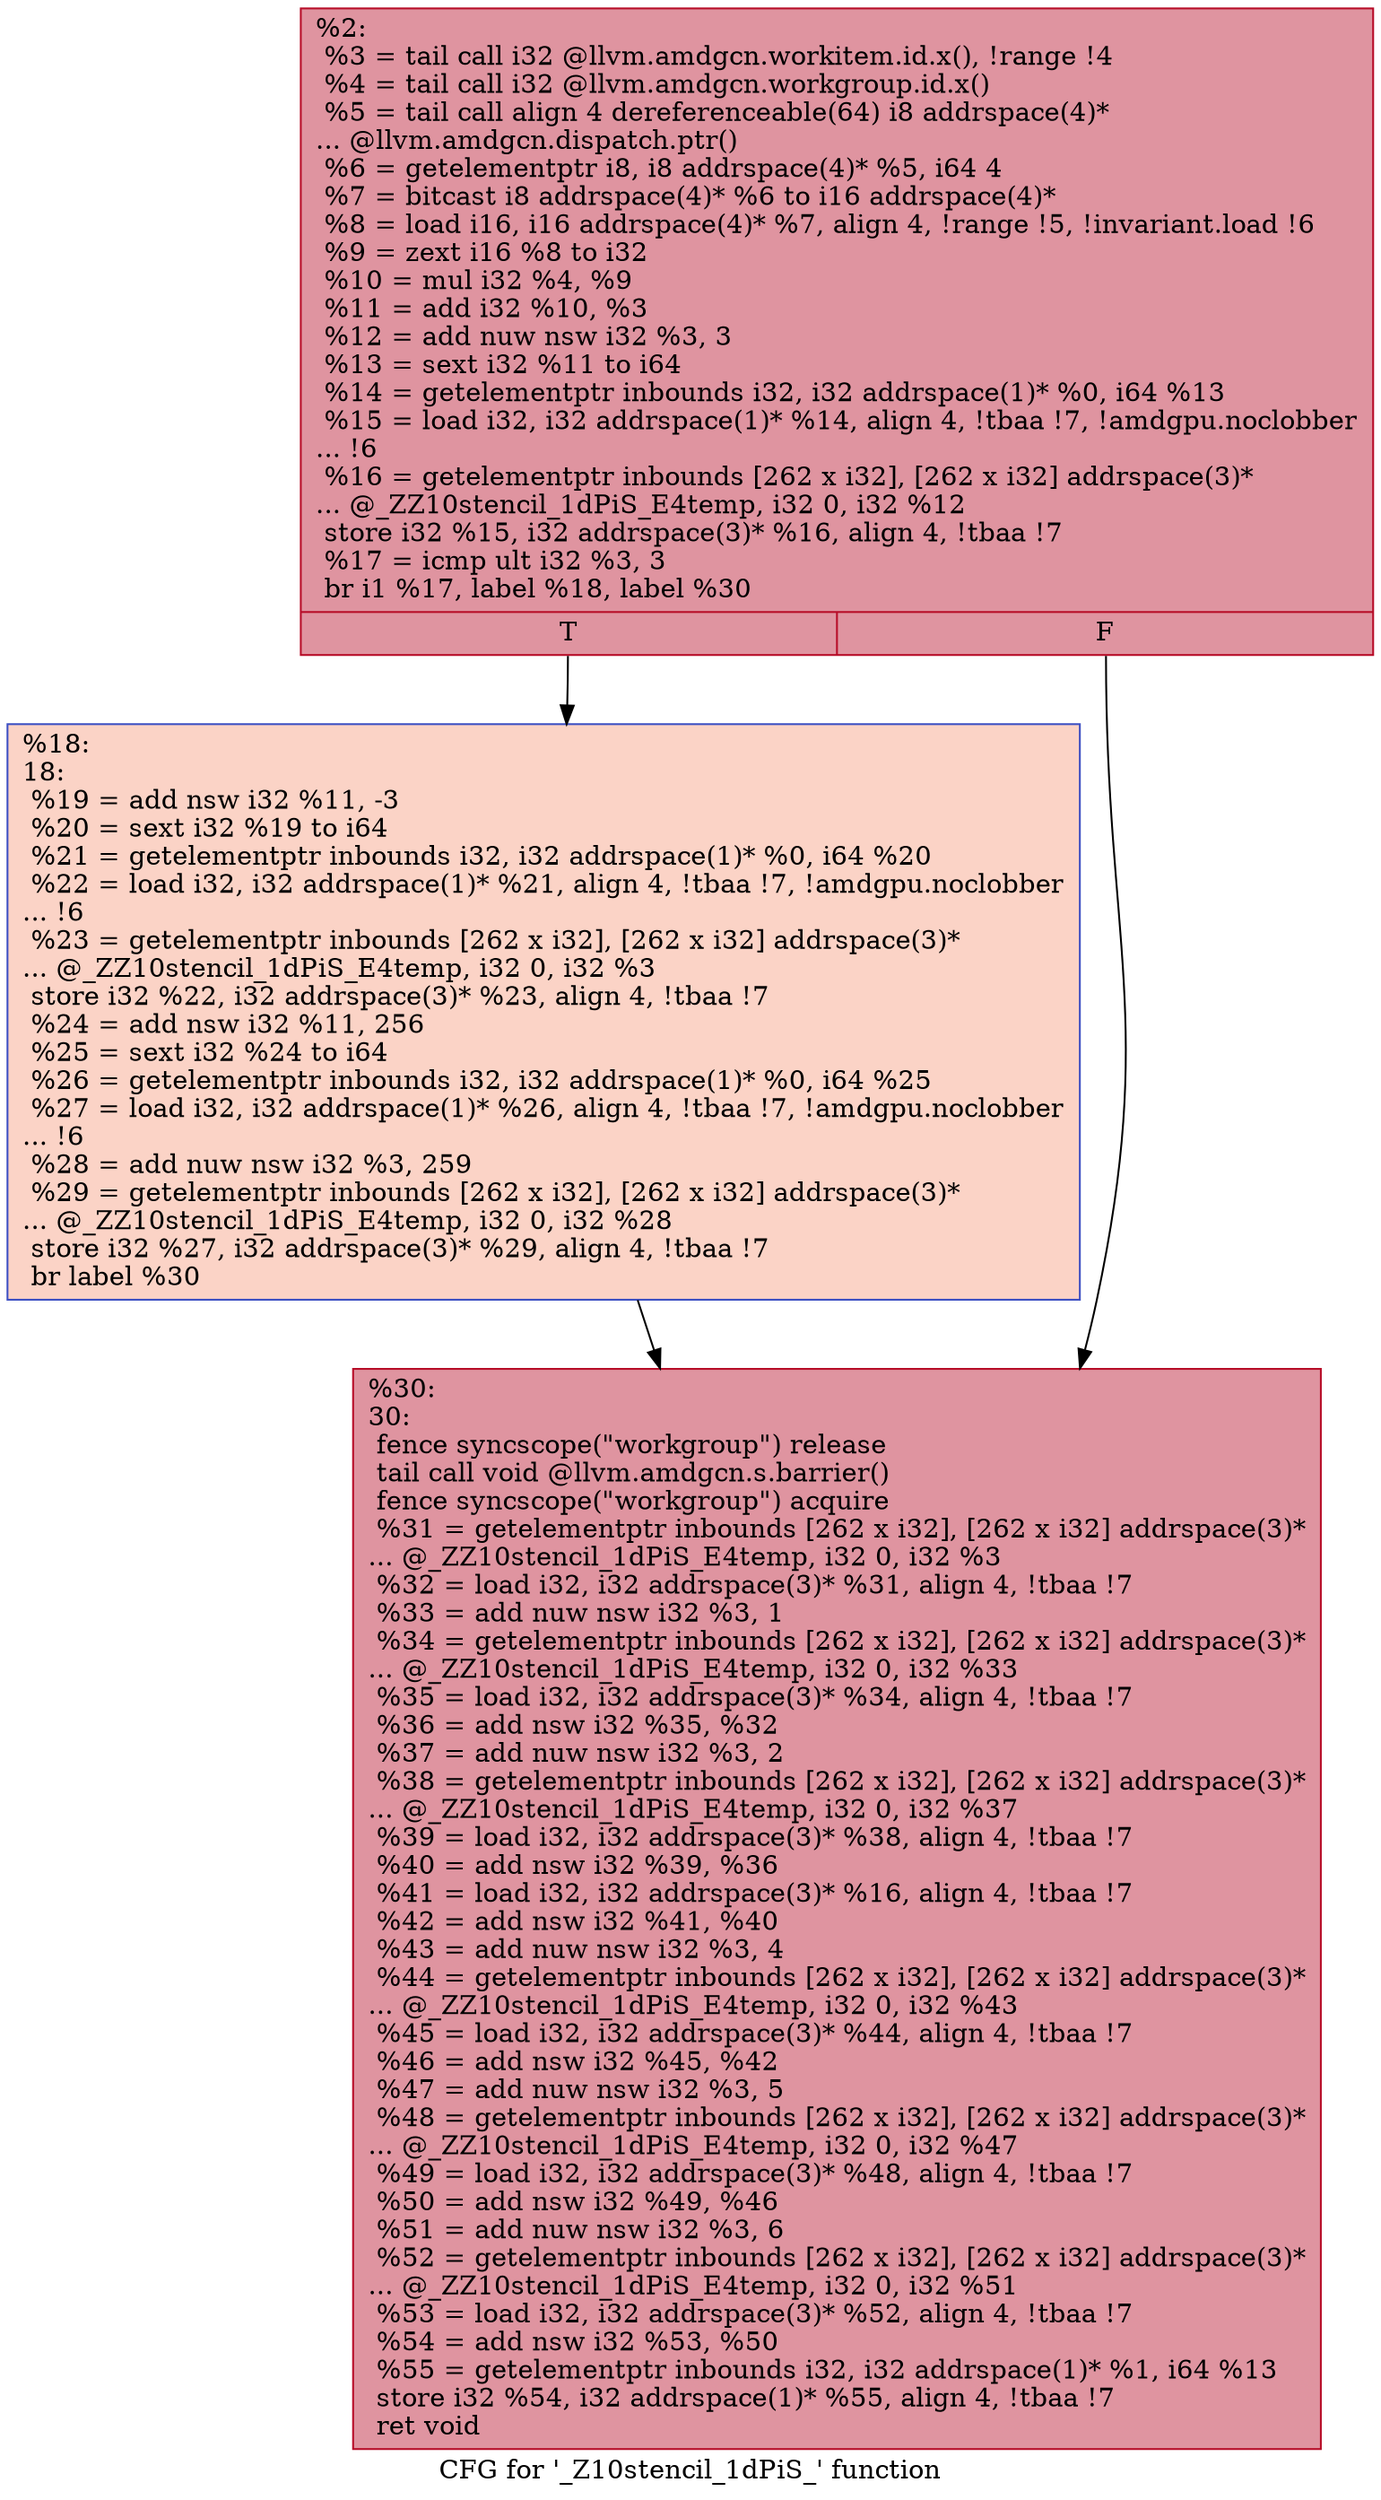 digraph "CFG for '_Z10stencil_1dPiS_' function" {
	label="CFG for '_Z10stencil_1dPiS_' function";

	Node0x5b7f550 [shape=record,color="#b70d28ff", style=filled, fillcolor="#b70d2870",label="{%2:\l  %3 = tail call i32 @llvm.amdgcn.workitem.id.x(), !range !4\l  %4 = tail call i32 @llvm.amdgcn.workgroup.id.x()\l  %5 = tail call align 4 dereferenceable(64) i8 addrspace(4)*\l... @llvm.amdgcn.dispatch.ptr()\l  %6 = getelementptr i8, i8 addrspace(4)* %5, i64 4\l  %7 = bitcast i8 addrspace(4)* %6 to i16 addrspace(4)*\l  %8 = load i16, i16 addrspace(4)* %7, align 4, !range !5, !invariant.load !6\l  %9 = zext i16 %8 to i32\l  %10 = mul i32 %4, %9\l  %11 = add i32 %10, %3\l  %12 = add nuw nsw i32 %3, 3\l  %13 = sext i32 %11 to i64\l  %14 = getelementptr inbounds i32, i32 addrspace(1)* %0, i64 %13\l  %15 = load i32, i32 addrspace(1)* %14, align 4, !tbaa !7, !amdgpu.noclobber\l... !6\l  %16 = getelementptr inbounds [262 x i32], [262 x i32] addrspace(3)*\l... @_ZZ10stencil_1dPiS_E4temp, i32 0, i32 %12\l  store i32 %15, i32 addrspace(3)* %16, align 4, !tbaa !7\l  %17 = icmp ult i32 %3, 3\l  br i1 %17, label %18, label %30\l|{<s0>T|<s1>F}}"];
	Node0x5b7f550:s0 -> Node0x5b826c0;
	Node0x5b7f550:s1 -> Node0x5b82710;
	Node0x5b826c0 [shape=record,color="#3d50c3ff", style=filled, fillcolor="#f59c7d70",label="{%18:\l18:                                               \l  %19 = add nsw i32 %11, -3\l  %20 = sext i32 %19 to i64\l  %21 = getelementptr inbounds i32, i32 addrspace(1)* %0, i64 %20\l  %22 = load i32, i32 addrspace(1)* %21, align 4, !tbaa !7, !amdgpu.noclobber\l... !6\l  %23 = getelementptr inbounds [262 x i32], [262 x i32] addrspace(3)*\l... @_ZZ10stencil_1dPiS_E4temp, i32 0, i32 %3\l  store i32 %22, i32 addrspace(3)* %23, align 4, !tbaa !7\l  %24 = add nsw i32 %11, 256\l  %25 = sext i32 %24 to i64\l  %26 = getelementptr inbounds i32, i32 addrspace(1)* %0, i64 %25\l  %27 = load i32, i32 addrspace(1)* %26, align 4, !tbaa !7, !amdgpu.noclobber\l... !6\l  %28 = add nuw nsw i32 %3, 259\l  %29 = getelementptr inbounds [262 x i32], [262 x i32] addrspace(3)*\l... @_ZZ10stencil_1dPiS_E4temp, i32 0, i32 %28\l  store i32 %27, i32 addrspace(3)* %29, align 4, !tbaa !7\l  br label %30\l}"];
	Node0x5b826c0 -> Node0x5b82710;
	Node0x5b82710 [shape=record,color="#b70d28ff", style=filled, fillcolor="#b70d2870",label="{%30:\l30:                                               \l  fence syncscope(\"workgroup\") release\l  tail call void @llvm.amdgcn.s.barrier()\l  fence syncscope(\"workgroup\") acquire\l  %31 = getelementptr inbounds [262 x i32], [262 x i32] addrspace(3)*\l... @_ZZ10stencil_1dPiS_E4temp, i32 0, i32 %3\l  %32 = load i32, i32 addrspace(3)* %31, align 4, !tbaa !7\l  %33 = add nuw nsw i32 %3, 1\l  %34 = getelementptr inbounds [262 x i32], [262 x i32] addrspace(3)*\l... @_ZZ10stencil_1dPiS_E4temp, i32 0, i32 %33\l  %35 = load i32, i32 addrspace(3)* %34, align 4, !tbaa !7\l  %36 = add nsw i32 %35, %32\l  %37 = add nuw nsw i32 %3, 2\l  %38 = getelementptr inbounds [262 x i32], [262 x i32] addrspace(3)*\l... @_ZZ10stencil_1dPiS_E4temp, i32 0, i32 %37\l  %39 = load i32, i32 addrspace(3)* %38, align 4, !tbaa !7\l  %40 = add nsw i32 %39, %36\l  %41 = load i32, i32 addrspace(3)* %16, align 4, !tbaa !7\l  %42 = add nsw i32 %41, %40\l  %43 = add nuw nsw i32 %3, 4\l  %44 = getelementptr inbounds [262 x i32], [262 x i32] addrspace(3)*\l... @_ZZ10stencil_1dPiS_E4temp, i32 0, i32 %43\l  %45 = load i32, i32 addrspace(3)* %44, align 4, !tbaa !7\l  %46 = add nsw i32 %45, %42\l  %47 = add nuw nsw i32 %3, 5\l  %48 = getelementptr inbounds [262 x i32], [262 x i32] addrspace(3)*\l... @_ZZ10stencil_1dPiS_E4temp, i32 0, i32 %47\l  %49 = load i32, i32 addrspace(3)* %48, align 4, !tbaa !7\l  %50 = add nsw i32 %49, %46\l  %51 = add nuw nsw i32 %3, 6\l  %52 = getelementptr inbounds [262 x i32], [262 x i32] addrspace(3)*\l... @_ZZ10stencil_1dPiS_E4temp, i32 0, i32 %51\l  %53 = load i32, i32 addrspace(3)* %52, align 4, !tbaa !7\l  %54 = add nsw i32 %53, %50\l  %55 = getelementptr inbounds i32, i32 addrspace(1)* %1, i64 %13\l  store i32 %54, i32 addrspace(1)* %55, align 4, !tbaa !7\l  ret void\l}"];
}
